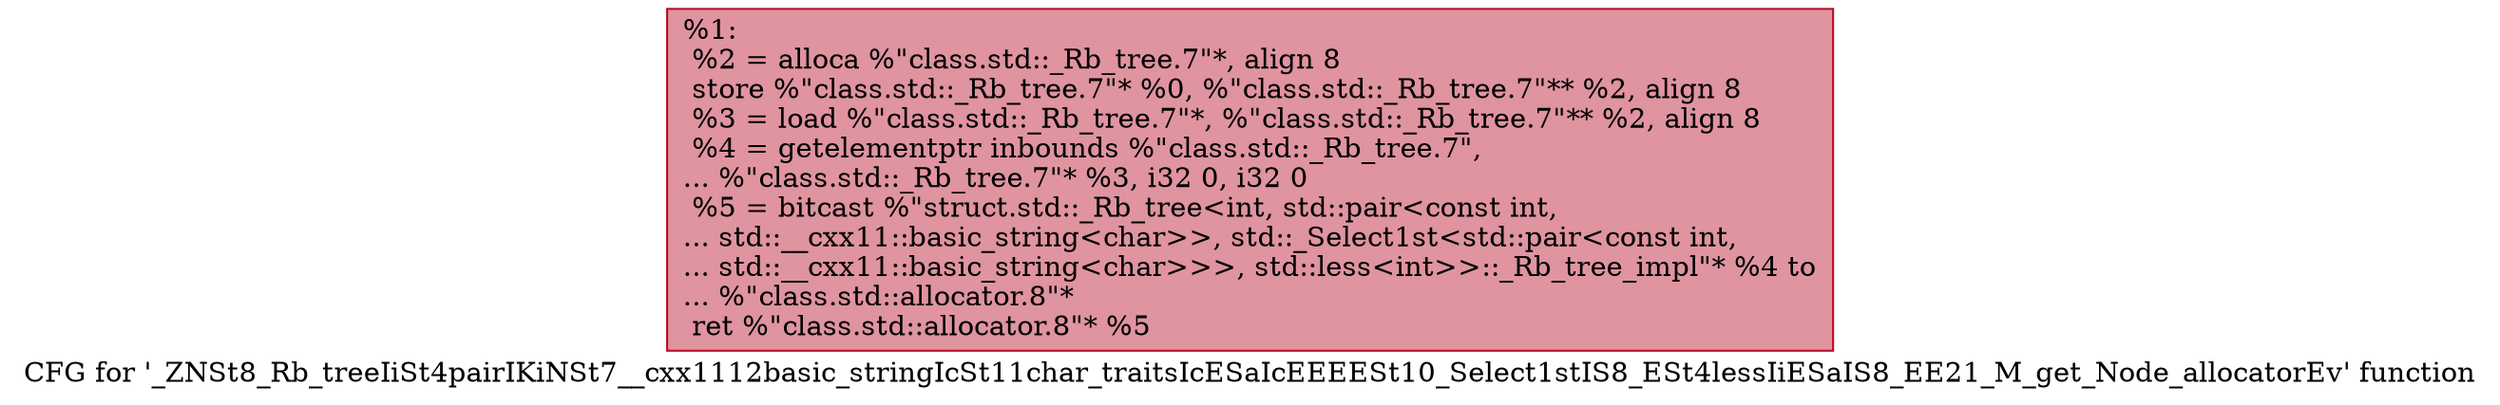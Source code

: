 digraph "CFG for '_ZNSt8_Rb_treeIiSt4pairIKiNSt7__cxx1112basic_stringIcSt11char_traitsIcESaIcEEEESt10_Select1stIS8_ESt4lessIiESaIS8_EE21_M_get_Node_allocatorEv' function" {
	label="CFG for '_ZNSt8_Rb_treeIiSt4pairIKiNSt7__cxx1112basic_stringIcSt11char_traitsIcESaIcEEEESt10_Select1stIS8_ESt4lessIiESaIS8_EE21_M_get_Node_allocatorEv' function";

	Node0x55a8467ce8a0 [shape=record,color="#b70d28ff", style=filled, fillcolor="#b70d2870",label="{%1:\l  %2 = alloca %\"class.std::_Rb_tree.7\"*, align 8\l  store %\"class.std::_Rb_tree.7\"* %0, %\"class.std::_Rb_tree.7\"** %2, align 8\l  %3 = load %\"class.std::_Rb_tree.7\"*, %\"class.std::_Rb_tree.7\"** %2, align 8\l  %4 = getelementptr inbounds %\"class.std::_Rb_tree.7\",\l... %\"class.std::_Rb_tree.7\"* %3, i32 0, i32 0\l  %5 = bitcast %\"struct.std::_Rb_tree\<int, std::pair\<const int,\l... std::__cxx11::basic_string\<char\>\>, std::_Select1st\<std::pair\<const int,\l... std::__cxx11::basic_string\<char\>\>\>, std::less\<int\>\>::_Rb_tree_impl\"* %4 to\l... %\"class.std::allocator.8\"*\l  ret %\"class.std::allocator.8\"* %5\l}"];
}

